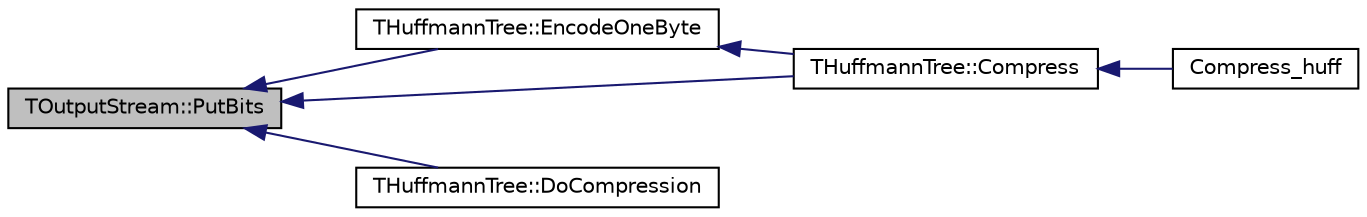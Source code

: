 digraph G
{
  edge [fontname="Helvetica",fontsize="10",labelfontname="Helvetica",labelfontsize="10"];
  node [fontname="Helvetica",fontsize="10",shape=record];
  rankdir="LR";
  Node1 [label="TOutputStream::PutBits",height=0.2,width=0.4,color="black", fillcolor="grey75", style="filled" fontcolor="black"];
  Node1 -> Node2 [dir="back",color="midnightblue",fontsize="10",style="solid",fontname="Helvetica"];
  Node2 [label="THuffmannTree::EncodeOneByte",height=0.2,width=0.4,color="black", fillcolor="white", style="filled",URL="$class_t_huffmann_tree.html#aa91f1cbb00d0c39fede7accf46d5f295"];
  Node2 -> Node3 [dir="back",color="midnightblue",fontsize="10",style="solid",fontname="Helvetica"];
  Node3 [label="THuffmannTree::Compress",height=0.2,width=0.4,color="black", fillcolor="white", style="filled",URL="$class_t_huffmann_tree.html#aeab6ac583dd377fd18bc93e9b761f007"];
  Node3 -> Node4 [dir="back",color="midnightblue",fontsize="10",style="solid",fontname="Helvetica"];
  Node4 [label="Compress_huff",height=0.2,width=0.4,color="black", fillcolor="white", style="filled",URL="$_s_compression_8cpp.html#a48b38a3ef2d95ab0455ecdded3c69977"];
  Node1 -> Node3 [dir="back",color="midnightblue",fontsize="10",style="solid",fontname="Helvetica"];
  Node1 -> Node5 [dir="back",color="midnightblue",fontsize="10",style="solid",fontname="Helvetica"];
  Node5 [label="THuffmannTree::DoCompression",height=0.2,width=0.4,color="black", fillcolor="white", style="filled",URL="$class_t_huffmann_tree.html#aa65605e870061213ac45823934de3f42"];
}
